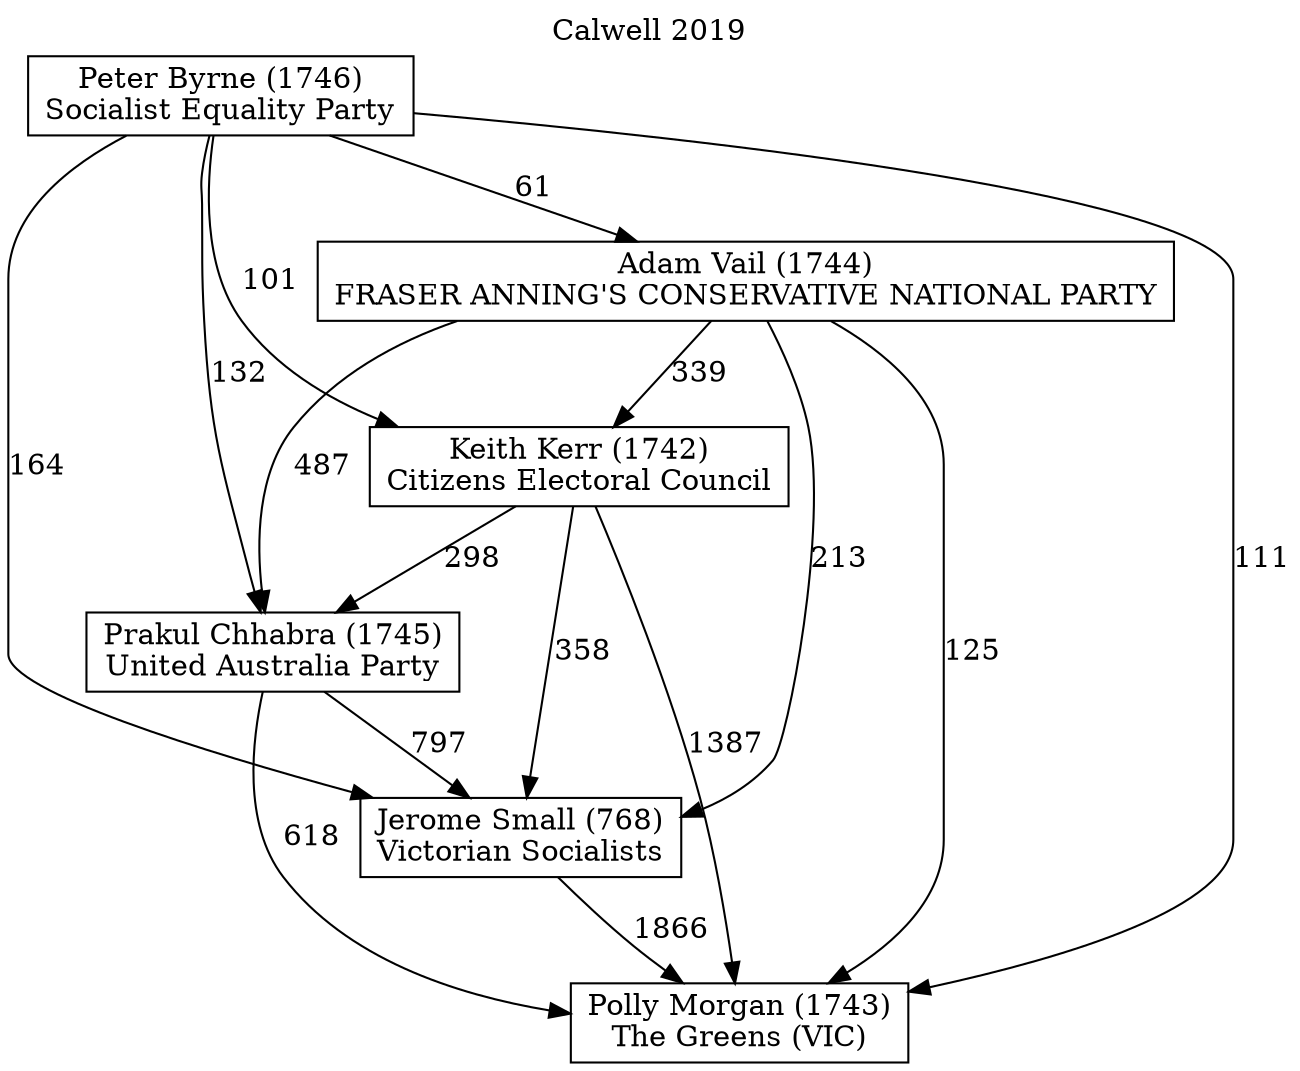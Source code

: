 // House preference flow
digraph "Polly Morgan (1743)_Calwell_2019" {
	graph [label="Calwell 2019" labelloc=t mclimit=10]
	node [shape=box]
	"Adam Vail (1744)" [label="Adam Vail (1744)
FRASER ANNING'S CONSERVATIVE NATIONAL PARTY"]
	"Jerome Small (768)" [label="Jerome Small (768)
Victorian Socialists"]
	"Keith Kerr (1742)" [label="Keith Kerr (1742)
Citizens Electoral Council"]
	"Peter Byrne (1746)" [label="Peter Byrne (1746)
Socialist Equality Party"]
	"Polly Morgan (1743)" [label="Polly Morgan (1743)
The Greens (VIC)"]
	"Prakul Chhabra (1745)" [label="Prakul Chhabra (1745)
United Australia Party"]
	"Adam Vail (1744)" -> "Jerome Small (768)" [label=213]
	"Adam Vail (1744)" -> "Keith Kerr (1742)" [label=339]
	"Adam Vail (1744)" -> "Polly Morgan (1743)" [label=125]
	"Adam Vail (1744)" -> "Prakul Chhabra (1745)" [label=487]
	"Jerome Small (768)" -> "Polly Morgan (1743)" [label=1866]
	"Keith Kerr (1742)" -> "Jerome Small (768)" [label=358]
	"Keith Kerr (1742)" -> "Polly Morgan (1743)" [label=1387]
	"Keith Kerr (1742)" -> "Prakul Chhabra (1745)" [label=298]
	"Peter Byrne (1746)" -> "Adam Vail (1744)" [label=61]
	"Peter Byrne (1746)" -> "Jerome Small (768)" [label=164]
	"Peter Byrne (1746)" -> "Keith Kerr (1742)" [label=101]
	"Peter Byrne (1746)" -> "Polly Morgan (1743)" [label=111]
	"Peter Byrne (1746)" -> "Prakul Chhabra (1745)" [label=132]
	"Prakul Chhabra (1745)" -> "Jerome Small (768)" [label=797]
	"Prakul Chhabra (1745)" -> "Polly Morgan (1743)" [label=618]
}

